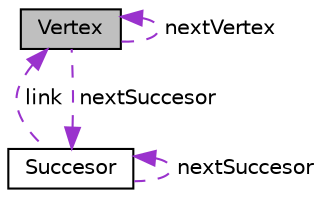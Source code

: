 digraph "Vertex"
{
 // LATEX_PDF_SIZE
  bgcolor="transparent";
  edge [fontname="Helvetica",fontsize="10",labelfontname="Helvetica",labelfontsize="10"];
  node [fontname="Helvetica",fontsize="10",shape=record];
  Node1 [label="Vertex",height=0.2,width=0.4,color="black", fillcolor="grey75", style="filled", fontcolor="black",tooltip="Structure defines a Vertex node element. Every Vertex has its VertexId, index, lowLink and pointer to..."];
  Node1 -> Node1 [dir="back",color="darkorchid3",fontsize="10",style="dashed",label=" nextVertex" ,fontname="Helvetica"];
  Node2 -> Node1 [dir="back",color="darkorchid3",fontsize="10",style="dashed",label=" nextSuccesor" ,fontname="Helvetica"];
  Node2 [label="Succesor",height=0.2,width=0.4,color="black",URL="$structSuccesor.html",tooltip="Structure defines a Succesor element. Every Succesor has its Vertex pointer and pointer to next Succe..."];
  Node2 -> Node2 [dir="back",color="darkorchid3",fontsize="10",style="dashed",label=" nextSuccesor" ,fontname="Helvetica"];
  Node1 -> Node2 [dir="back",color="darkorchid3",fontsize="10",style="dashed",label=" link" ,fontname="Helvetica"];
}
